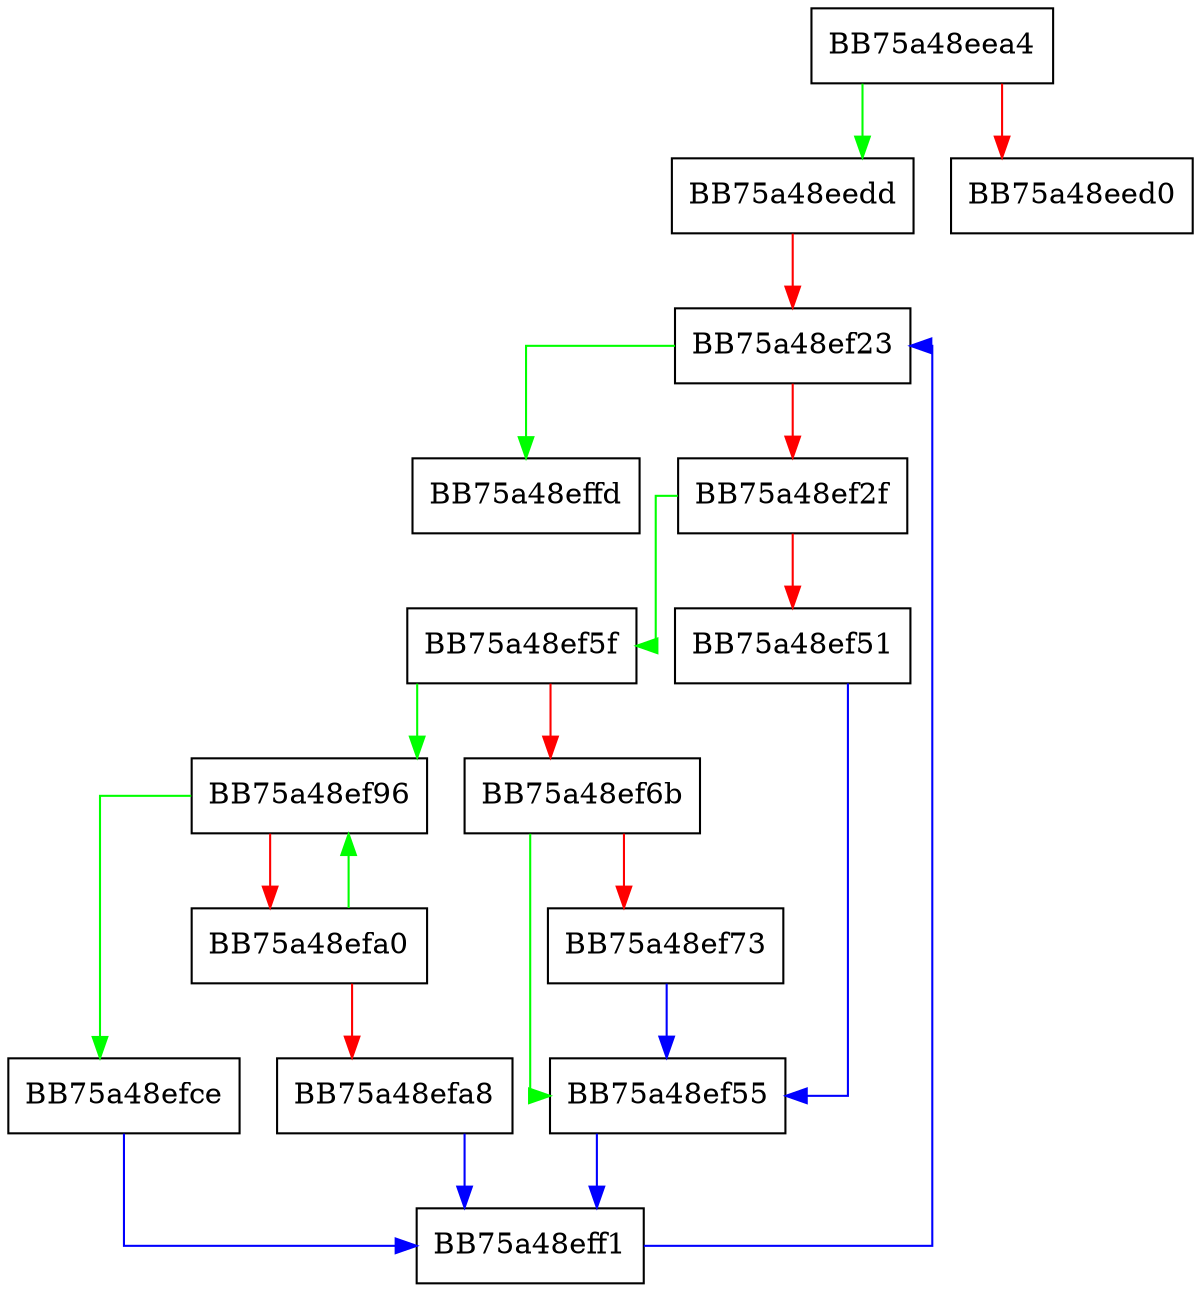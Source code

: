 digraph _Forced_rehash {
  node [shape="box"];
  graph [splines=ortho];
  BB75a48eea4 -> BB75a48eedd [color="green"];
  BB75a48eea4 -> BB75a48eed0 [color="red"];
  BB75a48eedd -> BB75a48ef23 [color="red"];
  BB75a48ef23 -> BB75a48effd [color="green"];
  BB75a48ef23 -> BB75a48ef2f [color="red"];
  BB75a48ef2f -> BB75a48ef5f [color="green"];
  BB75a48ef2f -> BB75a48ef51 [color="red"];
  BB75a48ef51 -> BB75a48ef55 [color="blue"];
  BB75a48ef55 -> BB75a48eff1 [color="blue"];
  BB75a48ef5f -> BB75a48ef96 [color="green"];
  BB75a48ef5f -> BB75a48ef6b [color="red"];
  BB75a48ef6b -> BB75a48ef55 [color="green"];
  BB75a48ef6b -> BB75a48ef73 [color="red"];
  BB75a48ef73 -> BB75a48ef55 [color="blue"];
  BB75a48ef96 -> BB75a48efce [color="green"];
  BB75a48ef96 -> BB75a48efa0 [color="red"];
  BB75a48efa0 -> BB75a48ef96 [color="green"];
  BB75a48efa0 -> BB75a48efa8 [color="red"];
  BB75a48efa8 -> BB75a48eff1 [color="blue"];
  BB75a48efce -> BB75a48eff1 [color="blue"];
  BB75a48eff1 -> BB75a48ef23 [color="blue"];
}